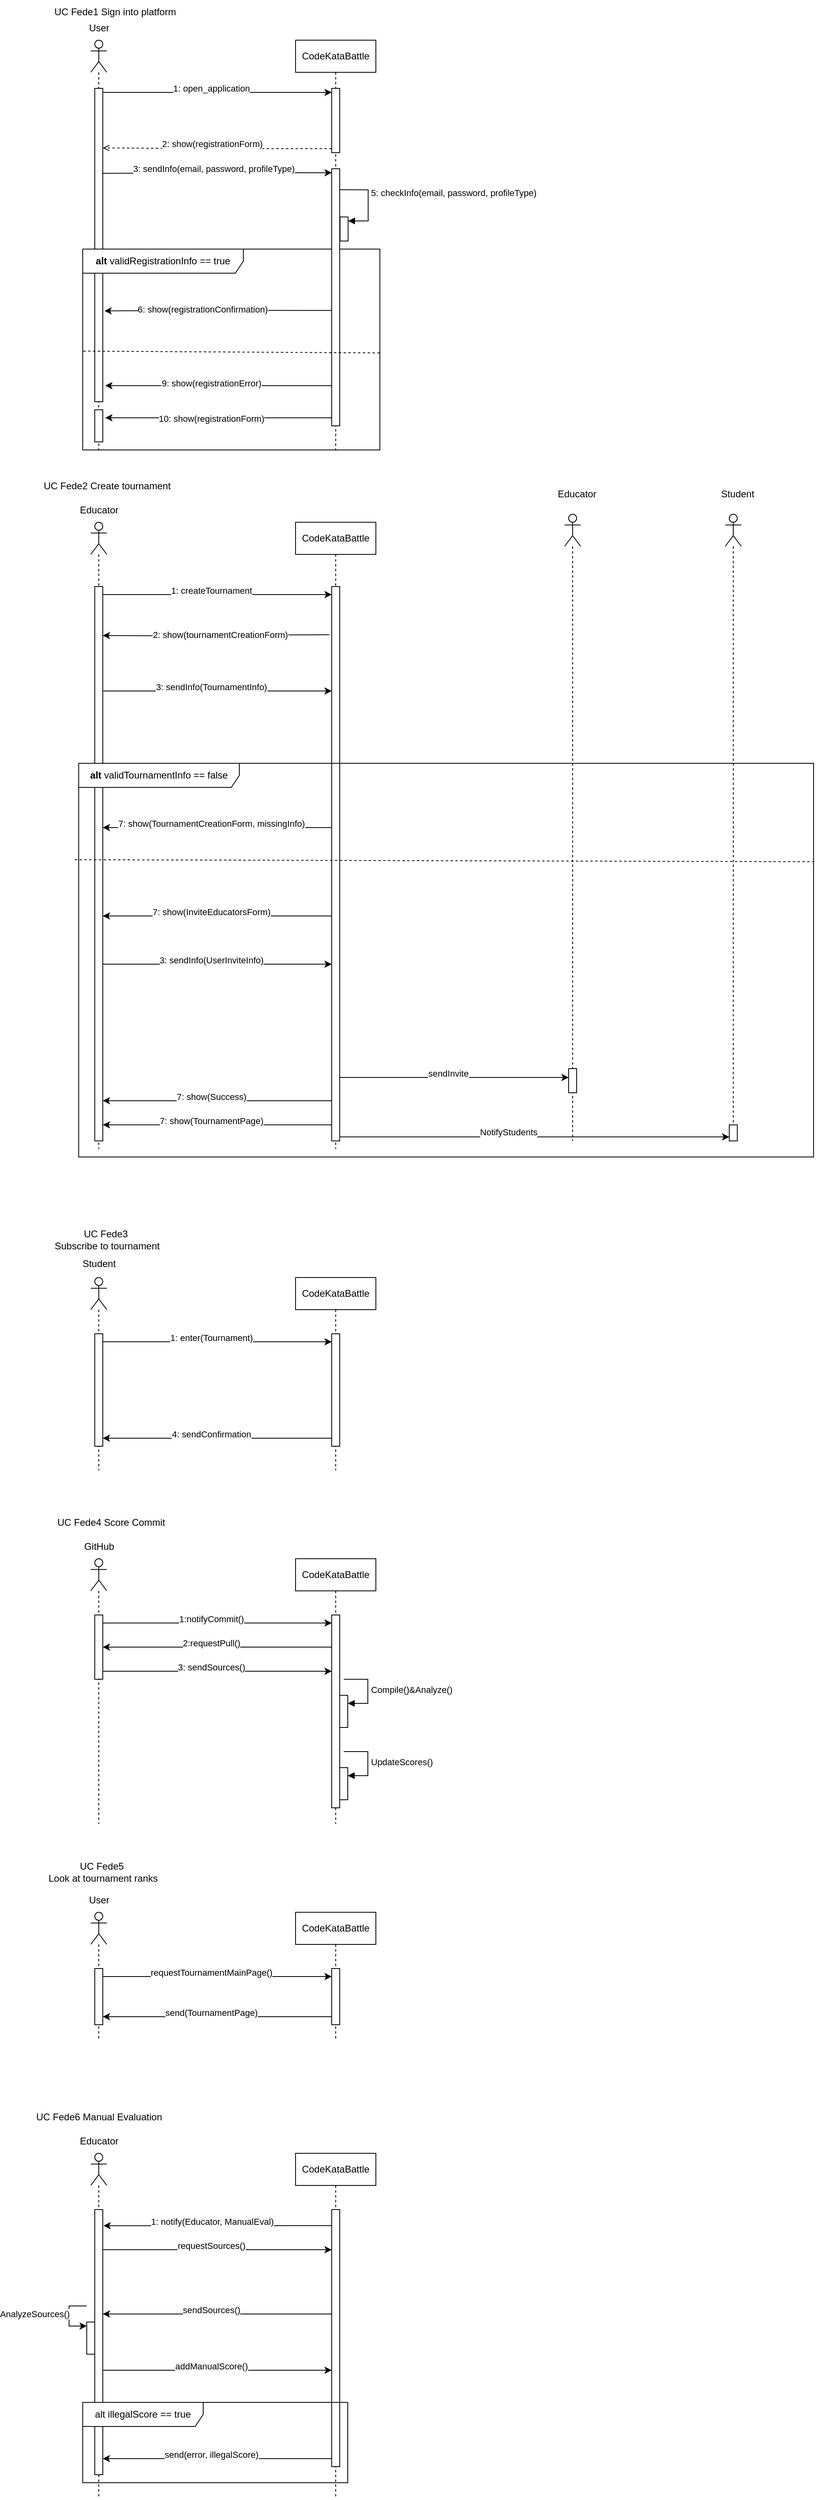 <mxfile version="22.1.3" type="device">
  <diagram name="Page-1" id="2YBvvXClWsGukQMizWep">
    <mxGraphModel dx="2537" dy="935" grid="1" gridSize="10" guides="1" tooltips="1" connect="1" arrows="1" fold="1" page="1" pageScale="1" pageWidth="850" pageHeight="1100" math="0" shadow="0">
      <root>
        <mxCell id="0" />
        <mxCell id="1" parent="0" />
        <mxCell id="Wwknnj7imQhr6KvqIxDG-1" value="" style="shape=umlLifeline;perimeter=lifelinePerimeter;whiteSpace=wrap;html=1;container=1;dropTarget=0;collapsible=0;recursiveResize=0;outlineConnect=0;portConstraint=eastwest;newEdgeStyle={&quot;curved&quot;:0,&quot;rounded&quot;:0};participant=umlActor;" parent="1" vertex="1">
          <mxGeometry x="70" y="60" width="20" height="510" as="geometry" />
        </mxCell>
        <mxCell id="Wwknnj7imQhr6KvqIxDG-5" value="" style="html=1;points=[[0,0,0,0,5],[0,0.5,0,0,0],[0,1,0,0,-5],[1,0,0,0,5],[1,0.5,0,0,0],[1,1,0,0,-5]];perimeter=orthogonalPerimeter;outlineConnect=0;targetShapes=umlLifeline;portConstraint=eastwest;newEdgeStyle={&quot;curved&quot;:0,&quot;rounded&quot;:0};" parent="Wwknnj7imQhr6KvqIxDG-1" vertex="1">
          <mxGeometry x="5" y="60" width="10" height="390" as="geometry" />
        </mxCell>
        <mxCell id="Wwknnj7imQhr6KvqIxDG-2" value="CodeKataBattle" style="shape=umlLifeline;perimeter=lifelinePerimeter;whiteSpace=wrap;html=1;container=1;dropTarget=0;collapsible=0;recursiveResize=0;outlineConnect=0;portConstraint=eastwest;newEdgeStyle={&quot;curved&quot;:0,&quot;rounded&quot;:0};" parent="1" vertex="1">
          <mxGeometry x="325" y="60" width="100" height="510" as="geometry" />
        </mxCell>
        <mxCell id="Wwknnj7imQhr6KvqIxDG-3" value="" style="html=1;points=[[0,0,0,0,5],[0,1,0,0,-5],[1,0,0,0,5],[1,1,0,0,-5]];perimeter=orthogonalPerimeter;outlineConnect=0;targetShapes=umlLifeline;portConstraint=eastwest;newEdgeStyle={&quot;curved&quot;:0,&quot;rounded&quot;:0};" parent="Wwknnj7imQhr6KvqIxDG-2" vertex="1">
          <mxGeometry x="45" y="60" width="10" height="80" as="geometry" />
        </mxCell>
        <mxCell id="Wwknnj7imQhr6KvqIxDG-26" value="" style="html=1;points=[[0,0,0,0,5],[0,1,0,0,-5],[1,0,0,0,5],[1,1,0,0,-5]];perimeter=orthogonalPerimeter;outlineConnect=0;targetShapes=umlLifeline;portConstraint=eastwest;newEdgeStyle={&quot;curved&quot;:0,&quot;rounded&quot;:0};" parent="Wwknnj7imQhr6KvqIxDG-2" vertex="1">
          <mxGeometry x="55.4" y="220" width="10" height="30" as="geometry" />
        </mxCell>
        <mxCell id="Wwknnj7imQhr6KvqIxDG-27" value="5: checkInfo(email, password, profileType)" style="html=1;align=left;spacingLeft=2;endArrow=block;rounded=0;edgeStyle=orthogonalEdgeStyle;curved=0;rounded=0;exitX=0.546;exitY=0.365;exitDx=0;exitDy=0;exitPerimeter=0;entryX=1;entryY=0;entryDx=0;entryDy=5;entryPerimeter=0;" parent="Wwknnj7imQhr6KvqIxDG-2" target="Wwknnj7imQhr6KvqIxDG-26" edge="1">
          <mxGeometry x="-0.21" relative="1" as="geometry">
            <mxPoint x="55.0" y="186.15" as="sourcePoint" />
            <Array as="points">
              <mxPoint x="90.4" y="186" />
              <mxPoint x="90.4" y="225" />
            </Array>
            <mxPoint as="offset" />
          </mxGeometry>
        </mxCell>
        <mxCell id="Wwknnj7imQhr6KvqIxDG-6" style="edgeStyle=orthogonalEdgeStyle;rounded=0;orthogonalLoop=1;jettySize=auto;html=1;curved=0;exitX=1;exitY=0;exitDx=0;exitDy=5;exitPerimeter=0;entryX=0;entryY=0;entryDx=0;entryDy=5;entryPerimeter=0;" parent="1" source="Wwknnj7imQhr6KvqIxDG-5" target="Wwknnj7imQhr6KvqIxDG-3" edge="1">
          <mxGeometry relative="1" as="geometry" />
        </mxCell>
        <mxCell id="Wwknnj7imQhr6KvqIxDG-7" value="1: open_application" style="edgeLabel;html=1;align=center;verticalAlign=middle;resizable=0;points=[];" parent="Wwknnj7imQhr6KvqIxDG-6" vertex="1" connectable="0">
          <mxGeometry x="-0.192" relative="1" as="geometry">
            <mxPoint x="20" y="-5" as="offset" />
          </mxGeometry>
        </mxCell>
        <mxCell id="Wwknnj7imQhr6KvqIxDG-8" style="edgeStyle=orthogonalEdgeStyle;rounded=0;orthogonalLoop=1;jettySize=auto;html=1;curved=0;exitX=0;exitY=1;exitDx=0;exitDy=-5;exitPerimeter=0;dashed=1;endArrow=open;endFill=0;entryX=0.755;entryY=0.263;entryDx=0;entryDy=0;entryPerimeter=0;" parent="1" source="Wwknnj7imQhr6KvqIxDG-3" target="Wwknnj7imQhr6KvqIxDG-1" edge="1">
          <mxGeometry relative="1" as="geometry">
            <mxPoint x="100" y="195" as="targetPoint" />
          </mxGeometry>
        </mxCell>
        <mxCell id="Wwknnj7imQhr6KvqIxDG-9" value="2: show(registrationForm)" style="edgeLabel;html=1;align=center;verticalAlign=middle;resizable=0;points=[];" parent="Wwknnj7imQhr6KvqIxDG-8" vertex="1" connectable="0">
          <mxGeometry x="0.155" y="1" relative="1" as="geometry">
            <mxPoint x="15" y="-6" as="offset" />
          </mxGeometry>
        </mxCell>
        <mxCell id="Wwknnj7imQhr6KvqIxDG-14" style="edgeStyle=orthogonalEdgeStyle;rounded=0;orthogonalLoop=1;jettySize=auto;html=1;curved=0;entryX=0.707;entryY=0.325;entryDx=0;entryDy=0;entryPerimeter=0;startArrow=classic;startFill=1;endArrow=none;endFill=0;exitX=0;exitY=0;exitDx=0;exitDy=5;exitPerimeter=0;" parent="1" source="Wwknnj7imQhr6KvqIxDG-19" target="Wwknnj7imQhr6KvqIxDG-1" edge="1">
          <mxGeometry relative="1" as="geometry">
            <mxPoint x="360" y="225" as="sourcePoint" />
          </mxGeometry>
        </mxCell>
        <mxCell id="Wwknnj7imQhr6KvqIxDG-15" value="3: sendInfo(email, password, profileType)" style="edgeLabel;html=1;align=center;verticalAlign=middle;resizable=0;points=[];" parent="Wwknnj7imQhr6KvqIxDG-14" vertex="1" connectable="0">
          <mxGeometry x="0.032" relative="1" as="geometry">
            <mxPoint y="-6" as="offset" />
          </mxGeometry>
        </mxCell>
        <mxCell id="Wwknnj7imQhr6KvqIxDG-17" value="&lt;b&gt;alt&lt;/b&gt;&amp;nbsp;validRegistrationInfo == true" style="shape=umlFrame;whiteSpace=wrap;html=1;pointerEvents=0;width=200;height=30;" parent="1" vertex="1">
          <mxGeometry x="60" y="320" width="370" height="250" as="geometry" />
        </mxCell>
        <mxCell id="Wwknnj7imQhr6KvqIxDG-29" style="edgeStyle=orthogonalEdgeStyle;rounded=0;orthogonalLoop=1;jettySize=auto;html=1;curved=0;entryX=1.2;entryY=0.71;entryDx=0;entryDy=0;entryPerimeter=0;exitX=-0.062;exitY=0.551;exitDx=0;exitDy=0;exitPerimeter=0;" parent="1" source="Wwknnj7imQhr6KvqIxDG-19" target="Wwknnj7imQhr6KvqIxDG-5" edge="1">
          <mxGeometry relative="1" as="geometry" />
        </mxCell>
        <mxCell id="Wwknnj7imQhr6KvqIxDG-33" value="6: show(registrationConfirmation)" style="edgeLabel;html=1;align=center;verticalAlign=middle;resizable=0;points=[];" parent="Wwknnj7imQhr6KvqIxDG-29" vertex="1" connectable="0">
          <mxGeometry x="0.143" y="-2" relative="1" as="geometry">
            <mxPoint as="offset" />
          </mxGeometry>
        </mxCell>
        <mxCell id="Wwknnj7imQhr6KvqIxDG-19" value="" style="html=1;points=[[0,0,0,0,5],[0,1,0,0,-5],[1,0,0,0,5],[1,1,0,0,-5]];perimeter=orthogonalPerimeter;outlineConnect=0;targetShapes=umlLifeline;portConstraint=eastwest;newEdgeStyle={&quot;curved&quot;:0,&quot;rounded&quot;:0};" parent="1" vertex="1">
          <mxGeometry x="370" y="220" width="10" height="320" as="geometry" />
        </mxCell>
        <mxCell id="Wwknnj7imQhr6KvqIxDG-22" value="" style="endArrow=none;dashed=1;html=1;rounded=0;entryX=1.006;entryY=0.517;entryDx=0;entryDy=0;entryPerimeter=0;exitX=0.002;exitY=0.508;exitDx=0;exitDy=0;exitPerimeter=0;" parent="1" source="Wwknnj7imQhr6KvqIxDG-17" target="Wwknnj7imQhr6KvqIxDG-17" edge="1">
          <mxGeometry width="50" height="50" relative="1" as="geometry">
            <mxPoint x="60" y="380" as="sourcePoint" />
            <mxPoint x="110" y="330" as="targetPoint" />
          </mxGeometry>
        </mxCell>
        <mxCell id="Wwknnj7imQhr6KvqIxDG-30" style="edgeStyle=orthogonalEdgeStyle;rounded=0;orthogonalLoop=1;jettySize=auto;html=1;curved=0;entryX=1.248;entryY=0.657;entryDx=0;entryDy=0;entryPerimeter=0;exitX=-0.062;exitY=0.551;exitDx=0;exitDy=0;exitPerimeter=0;" parent="1" edge="1">
          <mxGeometry relative="1" as="geometry">
            <mxPoint x="370" y="490" as="sourcePoint" />
            <mxPoint x="88" y="490" as="targetPoint" />
          </mxGeometry>
        </mxCell>
        <mxCell id="Wwknnj7imQhr6KvqIxDG-36" value="9: show(registrationError)" style="edgeLabel;html=1;align=center;verticalAlign=middle;resizable=0;points=[];" parent="Wwknnj7imQhr6KvqIxDG-30" vertex="1" connectable="0">
          <mxGeometry x="0.423" y="-3" relative="1" as="geometry">
            <mxPoint x="50" as="offset" />
          </mxGeometry>
        </mxCell>
        <mxCell id="Wwknnj7imQhr6KvqIxDG-34" style="edgeStyle=orthogonalEdgeStyle;rounded=0;orthogonalLoop=1;jettySize=auto;html=1;curved=0;entryX=1.248;entryY=0.657;entryDx=0;entryDy=0;entryPerimeter=0;exitX=-0.062;exitY=0.551;exitDx=0;exitDy=0;exitPerimeter=0;" parent="1" edge="1">
          <mxGeometry relative="1" as="geometry">
            <mxPoint x="370" y="530" as="sourcePoint" />
            <mxPoint x="88" y="530" as="targetPoint" />
          </mxGeometry>
        </mxCell>
        <mxCell id="Wwknnj7imQhr6KvqIxDG-37" value="10: show(registrationForm)" style="edgeLabel;html=1;align=center;verticalAlign=middle;resizable=0;points=[];" parent="Wwknnj7imQhr6KvqIxDG-34" vertex="1" connectable="0">
          <mxGeometry x="0.24" y="1" relative="1" as="geometry">
            <mxPoint x="25" as="offset" />
          </mxGeometry>
        </mxCell>
        <mxCell id="Wwknnj7imQhr6KvqIxDG-38" value="User" style="text;html=1;align=center;verticalAlign=middle;resizable=0;points=[];autosize=1;strokeColor=none;fillColor=none;" parent="1" vertex="1">
          <mxGeometry x="55" y="30" width="50" height="30" as="geometry" />
        </mxCell>
        <mxCell id="Wwknnj7imQhr6KvqIxDG-39" value="" style="html=1;points=[[0,0,0,0,5],[0,0.5,0,0,0],[0,1,0,0,-5],[1,0,0,0,5],[1,0.5,0,0,0],[1,1,0,0,-5]];perimeter=orthogonalPerimeter;outlineConnect=0;targetShapes=umlLifeline;portConstraint=eastwest;newEdgeStyle={&quot;curved&quot;:0,&quot;rounded&quot;:0};" parent="1" vertex="1">
          <mxGeometry x="75" y="520" width="10" height="40" as="geometry" />
        </mxCell>
        <mxCell id="Wwknnj7imQhr6KvqIxDG-40" value="UC Fede1 Sign into platform" style="text;html=1;align=center;verticalAlign=middle;resizable=0;points=[];autosize=1;strokeColor=none;fillColor=none;" parent="1" vertex="1">
          <mxGeometry x="15" y="10" width="170" height="30" as="geometry" />
        </mxCell>
        <mxCell id="Wwknnj7imQhr6KvqIxDG-41" value="UC Fede2 Create tournament" style="text;html=1;align=center;verticalAlign=middle;resizable=0;points=[];autosize=1;strokeColor=none;fillColor=none;" parent="1" vertex="1">
          <mxGeometry y="600" width="180" height="30" as="geometry" />
        </mxCell>
        <mxCell id="Wwknnj7imQhr6KvqIxDG-43" value="" style="shape=umlLifeline;perimeter=lifelinePerimeter;whiteSpace=wrap;html=1;container=1;dropTarget=0;collapsible=0;recursiveResize=0;outlineConnect=0;portConstraint=eastwest;newEdgeStyle={&quot;curved&quot;:0,&quot;rounded&quot;:0};participant=umlActor;" parent="1" vertex="1">
          <mxGeometry x="70" y="660" width="20" height="780" as="geometry" />
        </mxCell>
        <mxCell id="Wwknnj7imQhr6KvqIxDG-70" value="" style="html=1;points=[[0,0,0,0,5],[0,1,0,0,-5],[1,0,0,0,5],[1,1,0,0,-5]];perimeter=orthogonalPerimeter;outlineConnect=0;targetShapes=umlLifeline;portConstraint=eastwest;newEdgeStyle={&quot;curved&quot;:0,&quot;rounded&quot;:0};" parent="Wwknnj7imQhr6KvqIxDG-43" vertex="1">
          <mxGeometry x="5" y="80" width="10" height="690" as="geometry" />
        </mxCell>
        <mxCell id="Wwknnj7imQhr6KvqIxDG-44" value="CodeKataBattle" style="shape=umlLifeline;perimeter=lifelinePerimeter;whiteSpace=wrap;html=1;container=1;dropTarget=0;collapsible=0;recursiveResize=0;outlineConnect=0;portConstraint=eastwest;newEdgeStyle={&quot;curved&quot;:0,&quot;rounded&quot;:0};" parent="1" vertex="1">
          <mxGeometry x="325" y="660" width="100" height="780" as="geometry" />
        </mxCell>
        <mxCell id="Wwknnj7imQhr6KvqIxDG-71" value="" style="html=1;points=[[0,0,0,0,5],[0,1,0,0,-5],[1,0,0,0,5],[1,1,0,0,-5]];perimeter=orthogonalPerimeter;outlineConnect=0;targetShapes=umlLifeline;portConstraint=eastwest;newEdgeStyle={&quot;curved&quot;:0,&quot;rounded&quot;:0};" parent="Wwknnj7imQhr6KvqIxDG-44" vertex="1">
          <mxGeometry x="45" y="80" width="10" height="690" as="geometry" />
        </mxCell>
        <mxCell id="Wwknnj7imQhr6KvqIxDG-48" style="edgeStyle=orthogonalEdgeStyle;rounded=0;orthogonalLoop=1;jettySize=auto;html=1;curved=0;exitX=1;exitY=0;exitDx=0;exitDy=5;exitPerimeter=0;entryX=0;entryY=0;entryDx=0;entryDy=5;entryPerimeter=0;" parent="1" edge="1">
          <mxGeometry relative="1" as="geometry">
            <mxPoint x="85" y="750" as="sourcePoint" />
            <mxPoint x="370" y="750" as="targetPoint" />
          </mxGeometry>
        </mxCell>
        <mxCell id="Wwknnj7imQhr6KvqIxDG-49" value="1: createTournament" style="edgeLabel;html=1;align=center;verticalAlign=middle;resizable=0;points=[];" parent="Wwknnj7imQhr6KvqIxDG-48" vertex="1" connectable="0">
          <mxGeometry x="-0.192" relative="1" as="geometry">
            <mxPoint x="20" y="-5" as="offset" />
          </mxGeometry>
        </mxCell>
        <mxCell id="Wwknnj7imQhr6KvqIxDG-50" style="edgeStyle=orthogonalEdgeStyle;rounded=0;orthogonalLoop=1;jettySize=auto;html=1;curved=0;entryX=1.2;entryY=0.71;entryDx=0;entryDy=0;entryPerimeter=0;exitX=-0.062;exitY=0.551;exitDx=0;exitDy=0;exitPerimeter=0;" parent="1" edge="1">
          <mxGeometry relative="1" as="geometry">
            <mxPoint x="367" y="800" as="sourcePoint" />
            <mxPoint x="85" y="801" as="targetPoint" />
          </mxGeometry>
        </mxCell>
        <mxCell id="Wwknnj7imQhr6KvqIxDG-51" value="2: show(tournamentCreationForm)" style="edgeLabel;html=1;align=center;verticalAlign=middle;resizable=0;points=[];" parent="Wwknnj7imQhr6KvqIxDG-50" vertex="1" connectable="0">
          <mxGeometry x="0.143" y="-2" relative="1" as="geometry">
            <mxPoint x="24" as="offset" />
          </mxGeometry>
        </mxCell>
        <mxCell id="Wwknnj7imQhr6KvqIxDG-52" style="edgeStyle=orthogonalEdgeStyle;rounded=0;orthogonalLoop=1;jettySize=auto;html=1;curved=0;exitX=1;exitY=0;exitDx=0;exitDy=5;exitPerimeter=0;entryX=0;entryY=0;entryDx=0;entryDy=5;entryPerimeter=0;" parent="1" edge="1">
          <mxGeometry relative="1" as="geometry">
            <mxPoint x="85" y="870" as="sourcePoint" />
            <mxPoint x="370" y="870" as="targetPoint" />
          </mxGeometry>
        </mxCell>
        <mxCell id="Wwknnj7imQhr6KvqIxDG-53" value="3: sendInfo(TournamentInfo)" style="edgeLabel;html=1;align=center;verticalAlign=middle;resizable=0;points=[];" parent="Wwknnj7imQhr6KvqIxDG-52" vertex="1" connectable="0">
          <mxGeometry x="-0.192" relative="1" as="geometry">
            <mxPoint x="20" y="-5" as="offset" />
          </mxGeometry>
        </mxCell>
        <mxCell id="Wwknnj7imQhr6KvqIxDG-58" value="&lt;b&gt;alt&lt;/b&gt;&amp;nbsp;validTournamentInfo == false" style="shape=umlFrame;whiteSpace=wrap;html=1;pointerEvents=0;width=200;height=30;" parent="1" vertex="1">
          <mxGeometry x="55" y="960" width="915" height="490" as="geometry" />
        </mxCell>
        <mxCell id="Wwknnj7imQhr6KvqIxDG-67" style="edgeStyle=orthogonalEdgeStyle;rounded=0;orthogonalLoop=1;jettySize=auto;html=1;curved=0;exitX=1;exitY=0;exitDx=0;exitDy=5;exitPerimeter=0;entryX=0;entryY=0;entryDx=0;entryDy=5;entryPerimeter=0;endArrow=none;endFill=0;startArrow=classic;startFill=1;" parent="1" edge="1">
          <mxGeometry relative="1" as="geometry">
            <mxPoint x="85" y="1040" as="sourcePoint" />
            <mxPoint x="370" y="1040" as="targetPoint" />
          </mxGeometry>
        </mxCell>
        <mxCell id="Wwknnj7imQhr6KvqIxDG-68" value="7: show(TournamentCreationForm, missingInfo)" style="edgeLabel;html=1;align=center;verticalAlign=middle;resizable=0;points=[];" parent="Wwknnj7imQhr6KvqIxDG-67" vertex="1" connectable="0">
          <mxGeometry x="-0.192" relative="1" as="geometry">
            <mxPoint x="20" y="-5" as="offset" />
          </mxGeometry>
        </mxCell>
        <mxCell id="Wwknnj7imQhr6KvqIxDG-69" value="" style="endArrow=none;dashed=1;html=1;rounded=0;entryX=1.003;entryY=0.25;entryDx=0;entryDy=0;entryPerimeter=0;exitX=0.002;exitY=0.508;exitDx=0;exitDy=0;exitPerimeter=0;" parent="1" edge="1" target="Wwknnj7imQhr6KvqIxDG-58">
          <mxGeometry width="50" height="50" relative="1" as="geometry">
            <mxPoint x="50" y="1080" as="sourcePoint" />
            <mxPoint x="653" y="1082" as="targetPoint" />
          </mxGeometry>
        </mxCell>
        <mxCell id="Wwknnj7imQhr6KvqIxDG-77" style="edgeStyle=orthogonalEdgeStyle;rounded=0;orthogonalLoop=1;jettySize=auto;html=1;curved=0;exitX=1;exitY=0;exitDx=0;exitDy=5;exitPerimeter=0;entryX=0;entryY=0;entryDx=0;entryDy=5;entryPerimeter=0;endArrow=none;endFill=0;startArrow=classic;startFill=1;" parent="1" edge="1">
          <mxGeometry relative="1" as="geometry">
            <mxPoint x="85" y="1150" as="sourcePoint" />
            <mxPoint x="370" y="1150" as="targetPoint" />
          </mxGeometry>
        </mxCell>
        <mxCell id="Wwknnj7imQhr6KvqIxDG-78" value="7: show(InviteEducatorsForm)" style="edgeLabel;html=1;align=center;verticalAlign=middle;resizable=0;points=[];" parent="Wwknnj7imQhr6KvqIxDG-77" vertex="1" connectable="0">
          <mxGeometry x="-0.192" relative="1" as="geometry">
            <mxPoint x="20" y="-5" as="offset" />
          </mxGeometry>
        </mxCell>
        <mxCell id="Wwknnj7imQhr6KvqIxDG-79" style="edgeStyle=orthogonalEdgeStyle;rounded=0;orthogonalLoop=1;jettySize=auto;html=1;curved=0;exitX=1;exitY=0;exitDx=0;exitDy=5;exitPerimeter=0;entryX=0;entryY=0;entryDx=0;entryDy=5;entryPerimeter=0;" parent="1" edge="1">
          <mxGeometry relative="1" as="geometry">
            <mxPoint x="85" y="1210" as="sourcePoint" />
            <mxPoint x="370" y="1210" as="targetPoint" />
          </mxGeometry>
        </mxCell>
        <mxCell id="Wwknnj7imQhr6KvqIxDG-80" value="3: sendInfo(UserInviteInfo)" style="edgeLabel;html=1;align=center;verticalAlign=middle;resizable=0;points=[];" parent="Wwknnj7imQhr6KvqIxDG-79" vertex="1" connectable="0">
          <mxGeometry x="-0.192" relative="1" as="geometry">
            <mxPoint x="20" y="-5" as="offset" />
          </mxGeometry>
        </mxCell>
        <mxCell id="Wwknnj7imQhr6KvqIxDG-85" value="" style="shape=umlLifeline;perimeter=lifelinePerimeter;whiteSpace=wrap;html=1;container=1;dropTarget=0;collapsible=0;recursiveResize=0;outlineConnect=0;portConstraint=eastwest;newEdgeStyle={&quot;curved&quot;:0,&quot;rounded&quot;:0};participant=umlActor;" parent="1" vertex="1">
          <mxGeometry x="660" y="650" width="20" height="780" as="geometry" />
        </mxCell>
        <mxCell id="Wwknnj7imQhr6KvqIxDG-86" value="" style="html=1;points=[[0,0,0,0,5],[0,1,0,0,-5],[1,0,0,0,5],[1,1,0,0,-5]];perimeter=orthogonalPerimeter;outlineConnect=0;targetShapes=umlLifeline;portConstraint=eastwest;newEdgeStyle={&quot;curved&quot;:0,&quot;rounded&quot;:0};" parent="Wwknnj7imQhr6KvqIxDG-85" vertex="1">
          <mxGeometry x="5" y="690" width="10" height="30" as="geometry" />
        </mxCell>
        <mxCell id="Wwknnj7imQhr6KvqIxDG-87" style="edgeStyle=orthogonalEdgeStyle;rounded=0;orthogonalLoop=1;jettySize=auto;html=1;curved=0;exitX=1;exitY=0;exitDx=0;exitDy=5;exitPerimeter=0;" parent="1" target="Wwknnj7imQhr6KvqIxDG-86" edge="1">
          <mxGeometry relative="1" as="geometry">
            <mxPoint x="380" y="1350" as="sourcePoint" />
            <mxPoint x="665" y="1350" as="targetPoint" />
            <Array as="points">
              <mxPoint x="380" y="1351" />
            </Array>
          </mxGeometry>
        </mxCell>
        <mxCell id="Wwknnj7imQhr6KvqIxDG-88" value="sendInvite" style="edgeLabel;html=1;align=center;verticalAlign=middle;resizable=0;points=[];" parent="Wwknnj7imQhr6KvqIxDG-87" vertex="1" connectable="0">
          <mxGeometry x="-0.192" relative="1" as="geometry">
            <mxPoint x="20" y="-5" as="offset" />
          </mxGeometry>
        </mxCell>
        <mxCell id="Wwknnj7imQhr6KvqIxDG-89" style="edgeStyle=orthogonalEdgeStyle;rounded=0;orthogonalLoop=1;jettySize=auto;html=1;curved=0;exitX=1;exitY=0;exitDx=0;exitDy=5;exitPerimeter=0;entryX=0;entryY=0;entryDx=0;entryDy=5;entryPerimeter=0;endArrow=none;endFill=0;startArrow=classic;startFill=1;" parent="1" edge="1">
          <mxGeometry relative="1" as="geometry">
            <mxPoint x="85" y="1380" as="sourcePoint" />
            <mxPoint x="370" y="1380" as="targetPoint" />
          </mxGeometry>
        </mxCell>
        <mxCell id="Wwknnj7imQhr6KvqIxDG-90" value="7: show(Success)" style="edgeLabel;html=1;align=center;verticalAlign=middle;resizable=0;points=[];" parent="Wwknnj7imQhr6KvqIxDG-89" vertex="1" connectable="0">
          <mxGeometry x="-0.192" relative="1" as="geometry">
            <mxPoint x="20" y="-5" as="offset" />
          </mxGeometry>
        </mxCell>
        <mxCell id="Wwknnj7imQhr6KvqIxDG-91" style="edgeStyle=orthogonalEdgeStyle;rounded=0;orthogonalLoop=1;jettySize=auto;html=1;curved=0;exitX=1;exitY=0;exitDx=0;exitDy=5;exitPerimeter=0;entryX=0;entryY=0;entryDx=0;entryDy=5;entryPerimeter=0;endArrow=none;endFill=0;startArrow=classic;startFill=1;" parent="1" edge="1">
          <mxGeometry relative="1" as="geometry">
            <mxPoint x="85" y="1410" as="sourcePoint" />
            <mxPoint x="370" y="1410" as="targetPoint" />
          </mxGeometry>
        </mxCell>
        <mxCell id="Wwknnj7imQhr6KvqIxDG-92" value="7: show(TournamentPage)" style="edgeLabel;html=1;align=center;verticalAlign=middle;resizable=0;points=[];" parent="Wwknnj7imQhr6KvqIxDG-91" vertex="1" connectable="0">
          <mxGeometry x="-0.192" relative="1" as="geometry">
            <mxPoint x="20" y="-5" as="offset" />
          </mxGeometry>
        </mxCell>
        <mxCell id="Wwknnj7imQhr6KvqIxDG-93" value="" style="shape=umlLifeline;perimeter=lifelinePerimeter;whiteSpace=wrap;html=1;container=1;dropTarget=0;collapsible=0;recursiveResize=0;outlineConnect=0;portConstraint=eastwest;newEdgeStyle={&quot;curved&quot;:0,&quot;rounded&quot;:0};participant=umlActor;" parent="1" vertex="1">
          <mxGeometry x="860" y="650" width="20" height="780" as="geometry" />
        </mxCell>
        <mxCell id="Wwknnj7imQhr6KvqIxDG-94" value="" style="html=1;points=[[0,0,0,0,5],[0,1,0,0,-5],[1,0,0,0,5],[1,1,0,0,-5]];perimeter=orthogonalPerimeter;outlineConnect=0;targetShapes=umlLifeline;portConstraint=eastwest;newEdgeStyle={&quot;curved&quot;:0,&quot;rounded&quot;:0};" parent="Wwknnj7imQhr6KvqIxDG-93" vertex="1">
          <mxGeometry x="5" y="760" width="10" height="20" as="geometry" />
        </mxCell>
        <mxCell id="Wwknnj7imQhr6KvqIxDG-95" style="edgeStyle=orthogonalEdgeStyle;rounded=0;orthogonalLoop=1;jettySize=auto;html=1;curved=0;exitX=1;exitY=1;exitDx=0;exitDy=-5;exitPerimeter=0;entryX=0;entryY=1;entryDx=0;entryDy=-5;entryPerimeter=0;" parent="1" source="Wwknnj7imQhr6KvqIxDG-71" target="Wwknnj7imQhr6KvqIxDG-94" edge="1">
          <mxGeometry relative="1" as="geometry" />
        </mxCell>
        <mxCell id="Wwknnj7imQhr6KvqIxDG-96" value="NotifyStudents" style="edgeLabel;html=1;align=center;verticalAlign=middle;resizable=0;points=[];" parent="Wwknnj7imQhr6KvqIxDG-95" vertex="1" connectable="0">
          <mxGeometry x="-0.137" y="6" relative="1" as="geometry">
            <mxPoint as="offset" />
          </mxGeometry>
        </mxCell>
        <mxCell id="Wwknnj7imQhr6KvqIxDG-97" value="Educator&lt;br&gt;" style="text;html=1;align=center;verticalAlign=middle;resizable=0;points=[];autosize=1;strokeColor=none;fillColor=none;" parent="1" vertex="1">
          <mxGeometry x="45" y="630" width="70" height="30" as="geometry" />
        </mxCell>
        <mxCell id="Wwknnj7imQhr6KvqIxDG-98" value="Educator" style="text;html=1;align=center;verticalAlign=middle;resizable=0;points=[];autosize=1;strokeColor=none;fillColor=none;" parent="1" vertex="1">
          <mxGeometry x="640" y="610" width="70" height="30" as="geometry" />
        </mxCell>
        <mxCell id="Wwknnj7imQhr6KvqIxDG-99" value="Student" style="text;html=1;align=center;verticalAlign=middle;resizable=0;points=[];autosize=1;strokeColor=none;fillColor=none;" parent="1" vertex="1">
          <mxGeometry x="845" y="610" width="60" height="30" as="geometry" />
        </mxCell>
        <mxCell id="AWpvCp4nX7xm3zi6sPo_-2" value="" style="shape=umlLifeline;perimeter=lifelinePerimeter;whiteSpace=wrap;html=1;container=1;dropTarget=0;collapsible=0;recursiveResize=0;outlineConnect=0;portConstraint=eastwest;newEdgeStyle={&quot;curved&quot;:0,&quot;rounded&quot;:0};participant=umlActor;" vertex="1" parent="1">
          <mxGeometry x="70" y="1600" width="20" height="240" as="geometry" />
        </mxCell>
        <mxCell id="AWpvCp4nX7xm3zi6sPo_-19" value="" style="html=1;points=[[0,0,0,0,5],[0,1,0,0,-5],[1,0,0,0,5],[1,1,0,0,-5]];perimeter=orthogonalPerimeter;outlineConnect=0;targetShapes=umlLifeline;portConstraint=eastwest;newEdgeStyle={&quot;curved&quot;:0,&quot;rounded&quot;:0};" vertex="1" parent="AWpvCp4nX7xm3zi6sPo_-2">
          <mxGeometry x="5" y="70" width="10" height="140" as="geometry" />
        </mxCell>
        <mxCell id="AWpvCp4nX7xm3zi6sPo_-4" value="CodeKataBattle" style="shape=umlLifeline;perimeter=lifelinePerimeter;whiteSpace=wrap;html=1;container=1;dropTarget=0;collapsible=0;recursiveResize=0;outlineConnect=0;portConstraint=eastwest;newEdgeStyle={&quot;curved&quot;:0,&quot;rounded&quot;:0};" vertex="1" parent="1">
          <mxGeometry x="325" y="1600" width="100" height="240" as="geometry" />
        </mxCell>
        <mxCell id="AWpvCp4nX7xm3zi6sPo_-20" value="" style="html=1;points=[[0,0,0,0,5],[0,1,0,0,-5],[1,0,0,0,5],[1,1,0,0,-5]];perimeter=orthogonalPerimeter;outlineConnect=0;targetShapes=umlLifeline;portConstraint=eastwest;newEdgeStyle={&quot;curved&quot;:0,&quot;rounded&quot;:0};" vertex="1" parent="AWpvCp4nX7xm3zi6sPo_-4">
          <mxGeometry x="45" y="70" width="10" height="140" as="geometry" />
        </mxCell>
        <mxCell id="AWpvCp4nX7xm3zi6sPo_-10" style="edgeStyle=orthogonalEdgeStyle;rounded=0;orthogonalLoop=1;jettySize=auto;html=1;curved=0;exitX=1;exitY=0;exitDx=0;exitDy=5;exitPerimeter=0;entryX=0;entryY=0;entryDx=0;entryDy=5;entryPerimeter=0;" edge="1" parent="1">
          <mxGeometry relative="1" as="geometry">
            <mxPoint x="85" y="1680" as="sourcePoint" />
            <mxPoint x="370" y="1680" as="targetPoint" />
          </mxGeometry>
        </mxCell>
        <mxCell id="AWpvCp4nX7xm3zi6sPo_-11" value="1: enter(Tournament)" style="edgeLabel;html=1;align=center;verticalAlign=middle;resizable=0;points=[];" vertex="1" connectable="0" parent="AWpvCp4nX7xm3zi6sPo_-10">
          <mxGeometry x="-0.192" relative="1" as="geometry">
            <mxPoint x="20" y="-5" as="offset" />
          </mxGeometry>
        </mxCell>
        <mxCell id="AWpvCp4nX7xm3zi6sPo_-14" value="Student" style="text;html=1;align=center;verticalAlign=middle;resizable=0;points=[];autosize=1;strokeColor=none;fillColor=none;" vertex="1" parent="1">
          <mxGeometry x="50" y="1568" width="60" height="30" as="geometry" />
        </mxCell>
        <mxCell id="AWpvCp4nX7xm3zi6sPo_-17" style="edgeStyle=orthogonalEdgeStyle;rounded=0;orthogonalLoop=1;jettySize=auto;html=1;curved=0;exitX=1;exitY=0;exitDx=0;exitDy=5;exitPerimeter=0;entryX=0;entryY=0;entryDx=0;entryDy=5;entryPerimeter=0;endArrow=none;endFill=0;startArrow=classic;startFill=1;" edge="1" parent="1">
          <mxGeometry relative="1" as="geometry">
            <mxPoint x="85" y="1800" as="sourcePoint" />
            <mxPoint x="370" y="1800" as="targetPoint" />
          </mxGeometry>
        </mxCell>
        <mxCell id="AWpvCp4nX7xm3zi6sPo_-18" value="4: sendConfirmation" style="edgeLabel;html=1;align=center;verticalAlign=middle;resizable=0;points=[];" vertex="1" connectable="0" parent="AWpvCp4nX7xm3zi6sPo_-17">
          <mxGeometry x="-0.192" relative="1" as="geometry">
            <mxPoint x="20" y="-5" as="offset" />
          </mxGeometry>
        </mxCell>
        <mxCell id="AWpvCp4nX7xm3zi6sPo_-22" value="&lt;div&gt;UC Fede3&amp;nbsp;&lt;/div&gt;&lt;div&gt;Subscribe to tournament&lt;/div&gt;" style="text;html=1;align=center;verticalAlign=middle;resizable=0;points=[];autosize=1;strokeColor=none;fillColor=none;" vertex="1" parent="1">
          <mxGeometry x="15" y="1533" width="150" height="40" as="geometry" />
        </mxCell>
        <mxCell id="AWpvCp4nX7xm3zi6sPo_-23" value="" style="shape=umlLifeline;perimeter=lifelinePerimeter;whiteSpace=wrap;html=1;container=1;dropTarget=0;collapsible=0;recursiveResize=0;outlineConnect=0;portConstraint=eastwest;newEdgeStyle={&quot;curved&quot;:0,&quot;rounded&quot;:0};participant=umlActor;" vertex="1" parent="1">
          <mxGeometry x="70" y="1950" width="20" height="330" as="geometry" />
        </mxCell>
        <mxCell id="AWpvCp4nX7xm3zi6sPo_-46" value="" style="html=1;points=[[0,0,0,0,5],[0,1,0,0,-5],[1,0,0,0,5],[1,1,0,0,-5]];perimeter=orthogonalPerimeter;outlineConnect=0;targetShapes=umlLifeline;portConstraint=eastwest;newEdgeStyle={&quot;curved&quot;:0,&quot;rounded&quot;:0};" vertex="1" parent="AWpvCp4nX7xm3zi6sPo_-23">
          <mxGeometry x="5" y="70" width="10" height="80" as="geometry" />
        </mxCell>
        <mxCell id="AWpvCp4nX7xm3zi6sPo_-25" value="CodeKataBattle" style="shape=umlLifeline;perimeter=lifelinePerimeter;whiteSpace=wrap;html=1;container=1;dropTarget=0;collapsible=0;recursiveResize=0;outlineConnect=0;portConstraint=eastwest;newEdgeStyle={&quot;curved&quot;:0,&quot;rounded&quot;:0};" vertex="1" parent="1">
          <mxGeometry x="325" y="1950" width="100" height="330" as="geometry" />
        </mxCell>
        <mxCell id="AWpvCp4nX7xm3zi6sPo_-39" value="" style="html=1;points=[[0,0,0,0,5],[0,1,0,0,-5],[1,0,0,0,5],[1,1,0,0,-5]];perimeter=orthogonalPerimeter;outlineConnect=0;targetShapes=umlLifeline;portConstraint=eastwest;newEdgeStyle={&quot;curved&quot;:0,&quot;rounded&quot;:0};" vertex="1" parent="AWpvCp4nX7xm3zi6sPo_-25">
          <mxGeometry x="55" y="170" width="10" height="40" as="geometry" />
        </mxCell>
        <mxCell id="AWpvCp4nX7xm3zi6sPo_-40" value="Compile()&amp;amp;Analyze()" style="html=1;align=left;spacingLeft=2;endArrow=block;rounded=0;edgeStyle=orthogonalEdgeStyle;curved=0;rounded=0;" edge="1" target="AWpvCp4nX7xm3zi6sPo_-39" parent="AWpvCp4nX7xm3zi6sPo_-25">
          <mxGeometry relative="1" as="geometry">
            <mxPoint x="60" y="150" as="sourcePoint" />
            <Array as="points">
              <mxPoint x="90" y="180" />
            </Array>
          </mxGeometry>
        </mxCell>
        <mxCell id="AWpvCp4nX7xm3zi6sPo_-47" value="" style="html=1;points=[[0,0,0,0,5],[0,1,0,0,-5],[1,0,0,0,5],[1,1,0,0,-5]];perimeter=orthogonalPerimeter;outlineConnect=0;targetShapes=umlLifeline;portConstraint=eastwest;newEdgeStyle={&quot;curved&quot;:0,&quot;rounded&quot;:0};" vertex="1" parent="AWpvCp4nX7xm3zi6sPo_-25">
          <mxGeometry x="45" y="70" width="10" height="240" as="geometry" />
        </mxCell>
        <mxCell id="AWpvCp4nX7xm3zi6sPo_-108" value="" style="html=1;points=[[0,0,0,0,5],[0,1,0,0,-5],[1,0,0,0,5],[1,1,0,0,-5]];perimeter=orthogonalPerimeter;outlineConnect=0;targetShapes=umlLifeline;portConstraint=eastwest;newEdgeStyle={&quot;curved&quot;:0,&quot;rounded&quot;:0};" vertex="1" parent="AWpvCp4nX7xm3zi6sPo_-25">
          <mxGeometry x="55" y="260" width="10" height="40" as="geometry" />
        </mxCell>
        <mxCell id="AWpvCp4nX7xm3zi6sPo_-109" value="UpdateScores()" style="html=1;align=left;spacingLeft=2;endArrow=block;rounded=0;edgeStyle=orthogonalEdgeStyle;curved=0;rounded=0;" edge="1" parent="AWpvCp4nX7xm3zi6sPo_-25" target="AWpvCp4nX7xm3zi6sPo_-108">
          <mxGeometry relative="1" as="geometry">
            <mxPoint x="60" y="240" as="sourcePoint" />
            <Array as="points">
              <mxPoint x="90" y="270" />
            </Array>
          </mxGeometry>
        </mxCell>
        <mxCell id="AWpvCp4nX7xm3zi6sPo_-29" style="edgeStyle=orthogonalEdgeStyle;rounded=0;orthogonalLoop=1;jettySize=auto;html=1;curved=0;exitX=1;exitY=0;exitDx=0;exitDy=5;exitPerimeter=0;entryX=0;entryY=0;entryDx=0;entryDy=5;entryPerimeter=0;" edge="1" parent="1">
          <mxGeometry relative="1" as="geometry">
            <mxPoint x="85" y="2030" as="sourcePoint" />
            <mxPoint x="370" y="2030" as="targetPoint" />
          </mxGeometry>
        </mxCell>
        <mxCell id="AWpvCp4nX7xm3zi6sPo_-30" value="1:notifyCommit() " style="edgeLabel;html=1;align=center;verticalAlign=middle;resizable=0;points=[];" vertex="1" connectable="0" parent="AWpvCp4nX7xm3zi6sPo_-29">
          <mxGeometry x="-0.192" relative="1" as="geometry">
            <mxPoint x="20" y="-5" as="offset" />
          </mxGeometry>
        </mxCell>
        <mxCell id="AWpvCp4nX7xm3zi6sPo_-31" value="GitHub" style="text;html=1;align=center;verticalAlign=middle;resizable=0;points=[];autosize=1;strokeColor=none;fillColor=none;" vertex="1" parent="1">
          <mxGeometry x="50" y="1920" width="60" height="30" as="geometry" />
        </mxCell>
        <mxCell id="AWpvCp4nX7xm3zi6sPo_-35" style="edgeStyle=orthogonalEdgeStyle;rounded=0;orthogonalLoop=1;jettySize=auto;html=1;curved=0;exitX=1;exitY=0;exitDx=0;exitDy=5;exitPerimeter=0;entryX=0;entryY=0;entryDx=0;entryDy=5;entryPerimeter=0;endArrow=none;endFill=0;startArrow=classic;startFill=1;" edge="1" parent="1">
          <mxGeometry relative="1" as="geometry">
            <mxPoint x="85" y="2060" as="sourcePoint" />
            <mxPoint x="370" y="2060" as="targetPoint" />
          </mxGeometry>
        </mxCell>
        <mxCell id="AWpvCp4nX7xm3zi6sPo_-36" value="2:requestPull() " style="edgeLabel;html=1;align=center;verticalAlign=middle;resizable=0;points=[];" vertex="1" connectable="0" parent="AWpvCp4nX7xm3zi6sPo_-35">
          <mxGeometry x="-0.192" relative="1" as="geometry">
            <mxPoint x="20" y="-5" as="offset" />
          </mxGeometry>
        </mxCell>
        <mxCell id="AWpvCp4nX7xm3zi6sPo_-37" style="edgeStyle=orthogonalEdgeStyle;rounded=0;orthogonalLoop=1;jettySize=auto;html=1;curved=0;exitX=1;exitY=0;exitDx=0;exitDy=5;exitPerimeter=0;entryX=0;entryY=0;entryDx=0;entryDy=5;entryPerimeter=0;" edge="1" parent="1">
          <mxGeometry relative="1" as="geometry">
            <mxPoint x="85" y="2090" as="sourcePoint" />
            <mxPoint x="370" y="2090" as="targetPoint" />
          </mxGeometry>
        </mxCell>
        <mxCell id="AWpvCp4nX7xm3zi6sPo_-38" value="3: sendSources() " style="edgeLabel;html=1;align=center;verticalAlign=middle;resizable=0;points=[];" vertex="1" connectable="0" parent="AWpvCp4nX7xm3zi6sPo_-37">
          <mxGeometry x="-0.192" relative="1" as="geometry">
            <mxPoint x="20" y="-5" as="offset" />
          </mxGeometry>
        </mxCell>
        <mxCell id="AWpvCp4nX7xm3zi6sPo_-49" value="" style="shape=umlLifeline;perimeter=lifelinePerimeter;whiteSpace=wrap;html=1;container=1;dropTarget=0;collapsible=0;recursiveResize=0;outlineConnect=0;portConstraint=eastwest;newEdgeStyle={&quot;curved&quot;:0,&quot;rounded&quot;:0};participant=umlActor;" vertex="1" parent="1">
          <mxGeometry x="70" y="2390" width="20" height="160" as="geometry" />
        </mxCell>
        <mxCell id="AWpvCp4nX7xm3zi6sPo_-63" value="" style="html=1;points=[[0,0,0,0,5],[0,1,0,0,-5],[1,0,0,0,5],[1,1,0,0,-5]];perimeter=orthogonalPerimeter;outlineConnect=0;targetShapes=umlLifeline;portConstraint=eastwest;newEdgeStyle={&quot;curved&quot;:0,&quot;rounded&quot;:0};" vertex="1" parent="AWpvCp4nX7xm3zi6sPo_-49">
          <mxGeometry x="5" y="70" width="10" height="70" as="geometry" />
        </mxCell>
        <mxCell id="AWpvCp4nX7xm3zi6sPo_-51" value="CodeKataBattle" style="shape=umlLifeline;perimeter=lifelinePerimeter;whiteSpace=wrap;html=1;container=1;dropTarget=0;collapsible=0;recursiveResize=0;outlineConnect=0;portConstraint=eastwest;newEdgeStyle={&quot;curved&quot;:0,&quot;rounded&quot;:0};" vertex="1" parent="1">
          <mxGeometry x="325" y="2390" width="100" height="160" as="geometry" />
        </mxCell>
        <mxCell id="AWpvCp4nX7xm3zi6sPo_-64" value="" style="html=1;points=[[0,0,0,0,5],[0,1,0,0,-5],[1,0,0,0,5],[1,1,0,0,-5]];perimeter=orthogonalPerimeter;outlineConnect=0;targetShapes=umlLifeline;portConstraint=eastwest;newEdgeStyle={&quot;curved&quot;:0,&quot;rounded&quot;:0};" vertex="1" parent="AWpvCp4nX7xm3zi6sPo_-51">
          <mxGeometry x="45" y="70" width="10" height="70" as="geometry" />
        </mxCell>
        <mxCell id="AWpvCp4nX7xm3zi6sPo_-57" style="edgeStyle=orthogonalEdgeStyle;rounded=0;orthogonalLoop=1;jettySize=auto;html=1;curved=0;exitX=1;exitY=0;exitDx=0;exitDy=5;exitPerimeter=0;entryX=0;entryY=0;entryDx=0;entryDy=5;entryPerimeter=0;" edge="1" parent="1">
          <mxGeometry relative="1" as="geometry">
            <mxPoint x="85" y="2470" as="sourcePoint" />
            <mxPoint x="370" y="2470" as="targetPoint" />
          </mxGeometry>
        </mxCell>
        <mxCell id="AWpvCp4nX7xm3zi6sPo_-58" value="requestTournamentMainPage()" style="edgeLabel;html=1;align=center;verticalAlign=middle;resizable=0;points=[];" vertex="1" connectable="0" parent="AWpvCp4nX7xm3zi6sPo_-57">
          <mxGeometry x="-0.192" relative="1" as="geometry">
            <mxPoint x="20" y="-5" as="offset" />
          </mxGeometry>
        </mxCell>
        <mxCell id="AWpvCp4nX7xm3zi6sPo_-61" style="edgeStyle=orthogonalEdgeStyle;rounded=0;orthogonalLoop=1;jettySize=auto;html=1;curved=0;exitX=1;exitY=0;exitDx=0;exitDy=5;exitPerimeter=0;entryX=0;entryY=0;entryDx=0;entryDy=5;entryPerimeter=0;startArrow=classic;startFill=1;endArrow=none;endFill=0;" edge="1" parent="1">
          <mxGeometry relative="1" as="geometry">
            <mxPoint x="85" y="2520" as="sourcePoint" />
            <mxPoint x="370" y="2520" as="targetPoint" />
          </mxGeometry>
        </mxCell>
        <mxCell id="AWpvCp4nX7xm3zi6sPo_-62" value="send(TournamentPage)" style="edgeLabel;html=1;align=center;verticalAlign=middle;resizable=0;points=[];" vertex="1" connectable="0" parent="AWpvCp4nX7xm3zi6sPo_-61">
          <mxGeometry x="-0.192" relative="1" as="geometry">
            <mxPoint x="20" y="-5" as="offset" />
          </mxGeometry>
        </mxCell>
        <mxCell id="AWpvCp4nX7xm3zi6sPo_-65" value="UC Fede4 Score Commit" style="text;html=1;align=center;verticalAlign=middle;resizable=0;points=[];autosize=1;strokeColor=none;fillColor=none;" vertex="1" parent="1">
          <mxGeometry x="15" y="1890" width="160" height="30" as="geometry" />
        </mxCell>
        <mxCell id="AWpvCp4nX7xm3zi6sPo_-66" value="User" style="text;html=1;align=center;verticalAlign=middle;resizable=0;points=[];autosize=1;strokeColor=none;fillColor=none;" vertex="1" parent="1">
          <mxGeometry x="55" y="2360" width="50" height="30" as="geometry" />
        </mxCell>
        <mxCell id="AWpvCp4nX7xm3zi6sPo_-67" value="&lt;div&gt;UC Fede5&amp;nbsp;&lt;/div&gt;&lt;div&gt;Look at tournament ranks&lt;/div&gt;" style="text;html=1;align=center;verticalAlign=middle;resizable=0;points=[];autosize=1;strokeColor=none;fillColor=none;" vertex="1" parent="1">
          <mxGeometry x="5" y="2320" width="160" height="40" as="geometry" />
        </mxCell>
        <mxCell id="AWpvCp4nX7xm3zi6sPo_-68" value="" style="shape=umlLifeline;perimeter=lifelinePerimeter;whiteSpace=wrap;html=1;container=1;dropTarget=0;collapsible=0;recursiveResize=0;outlineConnect=0;portConstraint=eastwest;newEdgeStyle={&quot;curved&quot;:0,&quot;rounded&quot;:0};participant=umlActor;" vertex="1" parent="1">
          <mxGeometry x="70" y="2690" width="20" height="430" as="geometry" />
        </mxCell>
        <mxCell id="AWpvCp4nX7xm3zi6sPo_-89" value="" style="html=1;points=[[0,0,0,0,5],[0,1,0,0,-5],[1,0,0,0,5],[1,1,0,0,-5]];perimeter=orthogonalPerimeter;outlineConnect=0;targetShapes=umlLifeline;portConstraint=eastwest;newEdgeStyle={&quot;curved&quot;:0,&quot;rounded&quot;:0};" vertex="1" parent="AWpvCp4nX7xm3zi6sPo_-68">
          <mxGeometry x="-5.0" y="210" width="10" height="40" as="geometry" />
        </mxCell>
        <mxCell id="AWpvCp4nX7xm3zi6sPo_-103" value="" style="html=1;points=[[0,0,0,0,5],[0,1,0,0,-5],[1,0,0,0,5],[1,1,0,0,-5]];perimeter=orthogonalPerimeter;outlineConnect=0;targetShapes=umlLifeline;portConstraint=eastwest;newEdgeStyle={&quot;curved&quot;:0,&quot;rounded&quot;:0};" vertex="1" parent="AWpvCp4nX7xm3zi6sPo_-68">
          <mxGeometry x="5" y="70" width="10" height="330" as="geometry" />
        </mxCell>
        <mxCell id="AWpvCp4nX7xm3zi6sPo_-70" value="CodeKataBattle" style="shape=umlLifeline;perimeter=lifelinePerimeter;whiteSpace=wrap;html=1;container=1;dropTarget=0;collapsible=0;recursiveResize=0;outlineConnect=0;portConstraint=eastwest;newEdgeStyle={&quot;curved&quot;:0,&quot;rounded&quot;:0};" vertex="1" parent="1">
          <mxGeometry x="325" y="2690" width="100" height="430" as="geometry" />
        </mxCell>
        <mxCell id="AWpvCp4nX7xm3zi6sPo_-104" value="" style="html=1;points=[[0,0,0,0,5],[0,1,0,0,-5],[1,0,0,0,5],[1,1,0,0,-5]];perimeter=orthogonalPerimeter;outlineConnect=0;targetShapes=umlLifeline;portConstraint=eastwest;newEdgeStyle={&quot;curved&quot;:0,&quot;rounded&quot;:0};" vertex="1" parent="AWpvCp4nX7xm3zi6sPo_-70">
          <mxGeometry x="45" y="70" width="10" height="320" as="geometry" />
        </mxCell>
        <mxCell id="AWpvCp4nX7xm3zi6sPo_-78" style="edgeStyle=orthogonalEdgeStyle;rounded=0;orthogonalLoop=1;jettySize=auto;html=1;curved=0;exitX=1.086;exitY=0.061;exitDx=0;exitDy=0;exitPerimeter=0;endArrow=none;endFill=0;startArrow=classic;startFill=1;" edge="1" parent="1" source="AWpvCp4nX7xm3zi6sPo_-103">
          <mxGeometry relative="1" as="geometry">
            <mxPoint x="90" y="2779" as="sourcePoint" />
            <mxPoint x="370" y="2780" as="targetPoint" />
          </mxGeometry>
        </mxCell>
        <mxCell id="AWpvCp4nX7xm3zi6sPo_-79" value="1: notify(Educator, ManualEval)" style="edgeLabel;html=1;align=center;verticalAlign=middle;resizable=0;points=[];" vertex="1" connectable="0" parent="AWpvCp4nX7xm3zi6sPo_-78">
          <mxGeometry x="-0.192" relative="1" as="geometry">
            <mxPoint x="20" y="-5" as="offset" />
          </mxGeometry>
        </mxCell>
        <mxCell id="AWpvCp4nX7xm3zi6sPo_-80" style="edgeStyle=orthogonalEdgeStyle;rounded=0;orthogonalLoop=1;jettySize=auto;html=1;curved=0;exitX=1;exitY=0;exitDx=0;exitDy=5;exitPerimeter=0;entryX=0;entryY=0;entryDx=0;entryDy=5;entryPerimeter=0;" edge="1" parent="1">
          <mxGeometry relative="1" as="geometry">
            <mxPoint x="85" y="2810" as="sourcePoint" />
            <mxPoint x="370" y="2810" as="targetPoint" />
          </mxGeometry>
        </mxCell>
        <mxCell id="AWpvCp4nX7xm3zi6sPo_-81" value="requestSources()" style="edgeLabel;html=1;align=center;verticalAlign=middle;resizable=0;points=[];" vertex="1" connectable="0" parent="AWpvCp4nX7xm3zi6sPo_-80">
          <mxGeometry x="-0.192" relative="1" as="geometry">
            <mxPoint x="20" y="-5" as="offset" />
          </mxGeometry>
        </mxCell>
        <mxCell id="AWpvCp4nX7xm3zi6sPo_-87" style="edgeStyle=orthogonalEdgeStyle;rounded=0;orthogonalLoop=1;jettySize=auto;html=1;curved=0;exitX=1;exitY=0;exitDx=0;exitDy=5;exitPerimeter=0;entryX=0;entryY=0;entryDx=0;entryDy=5;entryPerimeter=0;startArrow=classic;startFill=1;endArrow=none;endFill=0;" edge="1" parent="1">
          <mxGeometry relative="1" as="geometry">
            <mxPoint x="85" y="2890" as="sourcePoint" />
            <mxPoint x="370" y="2890" as="targetPoint" />
          </mxGeometry>
        </mxCell>
        <mxCell id="AWpvCp4nX7xm3zi6sPo_-88" value="sendSources()" style="edgeLabel;html=1;align=center;verticalAlign=middle;resizable=0;points=[];" vertex="1" connectable="0" parent="AWpvCp4nX7xm3zi6sPo_-87">
          <mxGeometry x="-0.192" relative="1" as="geometry">
            <mxPoint x="20" y="-5" as="offset" />
          </mxGeometry>
        </mxCell>
        <mxCell id="AWpvCp4nX7xm3zi6sPo_-91" value="" style="edgeStyle=orthogonalEdgeStyle;orthogonalLoop=1;jettySize=auto;html=1;rounded=0;entryX=0;entryY=0;entryDx=0;entryDy=5;entryPerimeter=0;" edge="1" parent="1" target="AWpvCp4nX7xm3zi6sPo_-89">
          <mxGeometry width="100" relative="1" as="geometry">
            <mxPoint x="65" y="2880" as="sourcePoint" />
            <mxPoint x="60" y="2910" as="targetPoint" />
            <Array as="points">
              <mxPoint x="43" y="2880" />
              <mxPoint x="43" y="2905" />
            </Array>
          </mxGeometry>
        </mxCell>
        <mxCell id="AWpvCp4nX7xm3zi6sPo_-92" value="&lt;font style=&quot;font-size: 11px;&quot;&gt;AnalyzeSources()&lt;/font&gt;" style="edgeLabel;html=1;align=center;verticalAlign=middle;resizable=0;points=[];" vertex="1" connectable="0" parent="AWpvCp4nX7xm3zi6sPo_-91">
          <mxGeometry x="-0.073" y="-1" relative="1" as="geometry">
            <mxPoint x="-42" as="offset" />
          </mxGeometry>
        </mxCell>
        <mxCell id="AWpvCp4nX7xm3zi6sPo_-93" style="edgeStyle=orthogonalEdgeStyle;rounded=0;orthogonalLoop=1;jettySize=auto;html=1;curved=0;exitX=1;exitY=0;exitDx=0;exitDy=5;exitPerimeter=0;entryX=0;entryY=0;entryDx=0;entryDy=5;entryPerimeter=0;" edge="1" parent="1">
          <mxGeometry relative="1" as="geometry">
            <mxPoint x="85" y="2960" as="sourcePoint" />
            <mxPoint x="370" y="2960" as="targetPoint" />
          </mxGeometry>
        </mxCell>
        <mxCell id="AWpvCp4nX7xm3zi6sPo_-94" value="addManualScore()" style="edgeLabel;html=1;align=center;verticalAlign=middle;resizable=0;points=[];" vertex="1" connectable="0" parent="AWpvCp4nX7xm3zi6sPo_-93">
          <mxGeometry x="-0.192" relative="1" as="geometry">
            <mxPoint x="20" y="-5" as="offset" />
          </mxGeometry>
        </mxCell>
        <mxCell id="AWpvCp4nX7xm3zi6sPo_-98" value="alt illegalScore == true" style="shape=umlFrame;whiteSpace=wrap;html=1;pointerEvents=0;width=150;height=30;" vertex="1" parent="1">
          <mxGeometry x="60" y="3000" width="330" height="100" as="geometry" />
        </mxCell>
        <mxCell id="AWpvCp4nX7xm3zi6sPo_-101" style="edgeStyle=orthogonalEdgeStyle;rounded=0;orthogonalLoop=1;jettySize=auto;html=1;curved=0;exitX=1;exitY=0;exitDx=0;exitDy=5;exitPerimeter=0;entryX=0;entryY=0;entryDx=0;entryDy=5;entryPerimeter=0;startArrow=classic;startFill=1;endArrow=none;endFill=0;" edge="1" parent="1">
          <mxGeometry relative="1" as="geometry">
            <mxPoint x="85" y="3070" as="sourcePoint" />
            <mxPoint x="370" y="3070" as="targetPoint" />
          </mxGeometry>
        </mxCell>
        <mxCell id="AWpvCp4nX7xm3zi6sPo_-102" value="send(error, illegalScore)" style="edgeLabel;html=1;align=center;verticalAlign=middle;resizable=0;points=[];" vertex="1" connectable="0" parent="AWpvCp4nX7xm3zi6sPo_-101">
          <mxGeometry x="-0.192" relative="1" as="geometry">
            <mxPoint x="20" y="-5" as="offset" />
          </mxGeometry>
        </mxCell>
        <mxCell id="AWpvCp4nX7xm3zi6sPo_-106" value="Educator" style="text;html=1;align=center;verticalAlign=middle;resizable=0;points=[];autosize=1;strokeColor=none;fillColor=none;" vertex="1" parent="1">
          <mxGeometry x="45" y="2660" width="70" height="30" as="geometry" />
        </mxCell>
        <mxCell id="AWpvCp4nX7xm3zi6sPo_-107" value="UC Fede6 Manual Evaluation" style="text;html=1;align=center;verticalAlign=middle;resizable=0;points=[];autosize=1;strokeColor=none;fillColor=none;" vertex="1" parent="1">
          <mxGeometry x="-10" y="2630" width="180" height="30" as="geometry" />
        </mxCell>
      </root>
    </mxGraphModel>
  </diagram>
</mxfile>
